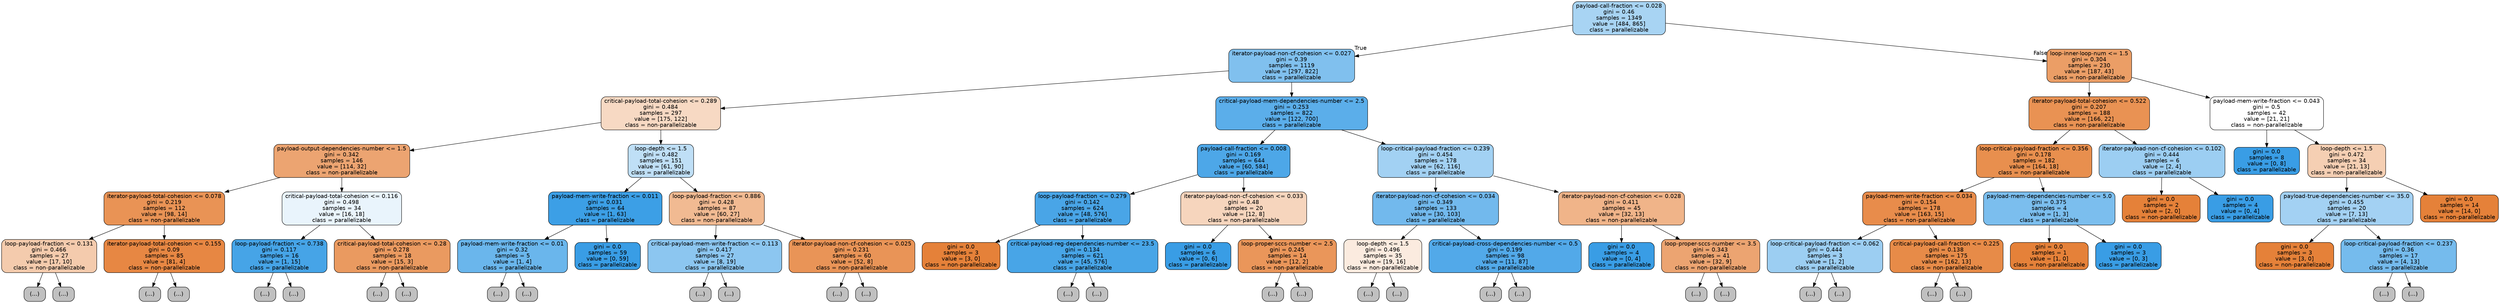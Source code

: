 digraph Tree {
node [shape=box, style="filled, rounded", color="black", fontname=helvetica] ;
edge [fontname=helvetica] ;
0 [label="payload-call-fraction <= 0.028\ngini = 0.46\nsamples = 1349\nvalue = [484, 865]\nclass = parallelizable", fillcolor="#399de570"] ;
1 [label="iterator-payload-non-cf-cohesion <= 0.027\ngini = 0.39\nsamples = 1119\nvalue = [297, 822]\nclass = parallelizable", fillcolor="#399de5a3"] ;
0 -> 1 [labeldistance=2.5, labelangle=45, headlabel="True"] ;
2 [label="critical-payload-total-cohesion <= 0.289\ngini = 0.484\nsamples = 297\nvalue = [175, 122]\nclass = non-parallelizable", fillcolor="#e581394d"] ;
1 -> 2 ;
3 [label="payload-output-dependencies-number <= 1.5\ngini = 0.342\nsamples = 146\nvalue = [114, 32]\nclass = non-parallelizable", fillcolor="#e58139b7"] ;
2 -> 3 ;
4 [label="iterator-payload-total-cohesion <= 0.078\ngini = 0.219\nsamples = 112\nvalue = [98, 14]\nclass = non-parallelizable", fillcolor="#e58139db"] ;
3 -> 4 ;
5 [label="loop-payload-fraction <= 0.131\ngini = 0.466\nsamples = 27\nvalue = [17, 10]\nclass = non-parallelizable", fillcolor="#e5813969"] ;
4 -> 5 ;
6 [label="(...)", fillcolor="#C0C0C0"] ;
5 -> 6 ;
13 [label="(...)", fillcolor="#C0C0C0"] ;
5 -> 13 ;
18 [label="iterator-payload-total-cohesion <= 0.155\ngini = 0.09\nsamples = 85\nvalue = [81, 4]\nclass = non-parallelizable", fillcolor="#e58139f2"] ;
4 -> 18 ;
19 [label="(...)", fillcolor="#C0C0C0"] ;
18 -> 19 ;
24 [label="(...)", fillcolor="#C0C0C0"] ;
18 -> 24 ;
29 [label="critical-payload-total-cohesion <= 0.116\ngini = 0.498\nsamples = 34\nvalue = [16, 18]\nclass = parallelizable", fillcolor="#399de51c"] ;
3 -> 29 ;
30 [label="loop-payload-fraction <= 0.738\ngini = 0.117\nsamples = 16\nvalue = [1, 15]\nclass = parallelizable", fillcolor="#399de5ee"] ;
29 -> 30 ;
31 [label="(...)", fillcolor="#C0C0C0"] ;
30 -> 31 ;
32 [label="(...)", fillcolor="#C0C0C0"] ;
30 -> 32 ;
33 [label="critical-payload-total-cohesion <= 0.28\ngini = 0.278\nsamples = 18\nvalue = [15, 3]\nclass = non-parallelizable", fillcolor="#e58139cc"] ;
29 -> 33 ;
34 [label="(...)", fillcolor="#C0C0C0"] ;
33 -> 34 ;
37 [label="(...)", fillcolor="#C0C0C0"] ;
33 -> 37 ;
40 [label="loop-depth <= 1.5\ngini = 0.482\nsamples = 151\nvalue = [61, 90]\nclass = parallelizable", fillcolor="#399de552"] ;
2 -> 40 ;
41 [label="payload-mem-write-fraction <= 0.011\ngini = 0.031\nsamples = 64\nvalue = [1, 63]\nclass = parallelizable", fillcolor="#399de5fb"] ;
40 -> 41 ;
42 [label="payload-mem-write-fraction <= 0.01\ngini = 0.32\nsamples = 5\nvalue = [1, 4]\nclass = parallelizable", fillcolor="#399de5bf"] ;
41 -> 42 ;
43 [label="(...)", fillcolor="#C0C0C0"] ;
42 -> 43 ;
44 [label="(...)", fillcolor="#C0C0C0"] ;
42 -> 44 ;
45 [label="gini = 0.0\nsamples = 59\nvalue = [0, 59]\nclass = parallelizable", fillcolor="#399de5ff"] ;
41 -> 45 ;
46 [label="loop-payload-fraction <= 0.886\ngini = 0.428\nsamples = 87\nvalue = [60, 27]\nclass = non-parallelizable", fillcolor="#e581398c"] ;
40 -> 46 ;
47 [label="critical-payload-mem-write-fraction <= 0.113\ngini = 0.417\nsamples = 27\nvalue = [8, 19]\nclass = parallelizable", fillcolor="#399de594"] ;
46 -> 47 ;
48 [label="(...)", fillcolor="#C0C0C0"] ;
47 -> 48 ;
59 [label="(...)", fillcolor="#C0C0C0"] ;
47 -> 59 ;
60 [label="iterator-payload-non-cf-cohesion <= 0.025\ngini = 0.231\nsamples = 60\nvalue = [52, 8]\nclass = non-parallelizable", fillcolor="#e58139d8"] ;
46 -> 60 ;
61 [label="(...)", fillcolor="#C0C0C0"] ;
60 -> 61 ;
72 [label="(...)", fillcolor="#C0C0C0"] ;
60 -> 72 ;
75 [label="critical-payload-mem-dependencies-number <= 2.5\ngini = 0.253\nsamples = 822\nvalue = [122, 700]\nclass = parallelizable", fillcolor="#399de5d3"] ;
1 -> 75 ;
76 [label="payload-call-fraction <= 0.008\ngini = 0.169\nsamples = 644\nvalue = [60, 584]\nclass = parallelizable", fillcolor="#399de5e5"] ;
75 -> 76 ;
77 [label="loop-payload-fraction <= 0.279\ngini = 0.142\nsamples = 624\nvalue = [48, 576]\nclass = parallelizable", fillcolor="#399de5ea"] ;
76 -> 77 ;
78 [label="gini = 0.0\nsamples = 3\nvalue = [3, 0]\nclass = non-parallelizable", fillcolor="#e58139ff"] ;
77 -> 78 ;
79 [label="critical-payload-reg-dependencies-number <= 23.5\ngini = 0.134\nsamples = 621\nvalue = [45, 576]\nclass = parallelizable", fillcolor="#399de5eb"] ;
77 -> 79 ;
80 [label="(...)", fillcolor="#C0C0C0"] ;
79 -> 80 ;
173 [label="(...)", fillcolor="#C0C0C0"] ;
79 -> 173 ;
174 [label="iterator-payload-non-cf-cohesion <= 0.033\ngini = 0.48\nsamples = 20\nvalue = [12, 8]\nclass = non-parallelizable", fillcolor="#e5813955"] ;
76 -> 174 ;
175 [label="gini = 0.0\nsamples = 6\nvalue = [0, 6]\nclass = parallelizable", fillcolor="#399de5ff"] ;
174 -> 175 ;
176 [label="loop-proper-sccs-number <= 2.5\ngini = 0.245\nsamples = 14\nvalue = [12, 2]\nclass = non-parallelizable", fillcolor="#e58139d4"] ;
174 -> 176 ;
177 [label="(...)", fillcolor="#C0C0C0"] ;
176 -> 177 ;
180 [label="(...)", fillcolor="#C0C0C0"] ;
176 -> 180 ;
181 [label="loop-critical-payload-fraction <= 0.239\ngini = 0.454\nsamples = 178\nvalue = [62, 116]\nclass = parallelizable", fillcolor="#399de577"] ;
75 -> 181 ;
182 [label="iterator-payload-non-cf-cohesion <= 0.034\ngini = 0.349\nsamples = 133\nvalue = [30, 103]\nclass = parallelizable", fillcolor="#399de5b5"] ;
181 -> 182 ;
183 [label="loop-depth <= 1.5\ngini = 0.496\nsamples = 35\nvalue = [19, 16]\nclass = non-parallelizable", fillcolor="#e5813928"] ;
182 -> 183 ;
184 [label="(...)", fillcolor="#C0C0C0"] ;
183 -> 184 ;
187 [label="(...)", fillcolor="#C0C0C0"] ;
183 -> 187 ;
196 [label="critical-payload-cross-dependencies-number <= 0.5\ngini = 0.199\nsamples = 98\nvalue = [11, 87]\nclass = parallelizable", fillcolor="#399de5df"] ;
182 -> 196 ;
197 [label="(...)", fillcolor="#C0C0C0"] ;
196 -> 197 ;
210 [label="(...)", fillcolor="#C0C0C0"] ;
196 -> 210 ;
213 [label="iterator-payload-non-cf-cohesion <= 0.028\ngini = 0.411\nsamples = 45\nvalue = [32, 13]\nclass = non-parallelizable", fillcolor="#e5813997"] ;
181 -> 213 ;
214 [label="gini = 0.0\nsamples = 4\nvalue = [0, 4]\nclass = parallelizable", fillcolor="#399de5ff"] ;
213 -> 214 ;
215 [label="loop-proper-sccs-number <= 3.5\ngini = 0.343\nsamples = 41\nvalue = [32, 9]\nclass = non-parallelizable", fillcolor="#e58139b7"] ;
213 -> 215 ;
216 [label="(...)", fillcolor="#C0C0C0"] ;
215 -> 216 ;
229 [label="(...)", fillcolor="#C0C0C0"] ;
215 -> 229 ;
232 [label="loop-inner-loop-num <= 1.5\ngini = 0.304\nsamples = 230\nvalue = [187, 43]\nclass = non-parallelizable", fillcolor="#e58139c4"] ;
0 -> 232 [labeldistance=2.5, labelangle=-45, headlabel="False"] ;
233 [label="iterator-payload-total-cohesion <= 0.522\ngini = 0.207\nsamples = 188\nvalue = [166, 22]\nclass = non-parallelizable", fillcolor="#e58139dd"] ;
232 -> 233 ;
234 [label="loop-critical-payload-fraction <= 0.356\ngini = 0.178\nsamples = 182\nvalue = [164, 18]\nclass = non-parallelizable", fillcolor="#e58139e3"] ;
233 -> 234 ;
235 [label="payload-mem-write-fraction <= 0.034\ngini = 0.154\nsamples = 178\nvalue = [163, 15]\nclass = non-parallelizable", fillcolor="#e58139e8"] ;
234 -> 235 ;
236 [label="loop-critical-payload-fraction <= 0.062\ngini = 0.444\nsamples = 3\nvalue = [1, 2]\nclass = parallelizable", fillcolor="#399de57f"] ;
235 -> 236 ;
237 [label="(...)", fillcolor="#C0C0C0"] ;
236 -> 237 ;
238 [label="(...)", fillcolor="#C0C0C0"] ;
236 -> 238 ;
239 [label="critical-payload-call-fraction <= 0.225\ngini = 0.138\nsamples = 175\nvalue = [162, 13]\nclass = non-parallelizable", fillcolor="#e58139eb"] ;
235 -> 239 ;
240 [label="(...)", fillcolor="#C0C0C0"] ;
239 -> 240 ;
263 [label="(...)", fillcolor="#C0C0C0"] ;
239 -> 263 ;
264 [label="payload-mem-dependencies-number <= 5.0\ngini = 0.375\nsamples = 4\nvalue = [1, 3]\nclass = parallelizable", fillcolor="#399de5aa"] ;
234 -> 264 ;
265 [label="gini = 0.0\nsamples = 1\nvalue = [1, 0]\nclass = non-parallelizable", fillcolor="#e58139ff"] ;
264 -> 265 ;
266 [label="gini = 0.0\nsamples = 3\nvalue = [0, 3]\nclass = parallelizable", fillcolor="#399de5ff"] ;
264 -> 266 ;
267 [label="iterator-payload-non-cf-cohesion <= 0.102\ngini = 0.444\nsamples = 6\nvalue = [2, 4]\nclass = parallelizable", fillcolor="#399de57f"] ;
233 -> 267 ;
268 [label="gini = 0.0\nsamples = 2\nvalue = [2, 0]\nclass = non-parallelizable", fillcolor="#e58139ff"] ;
267 -> 268 ;
269 [label="gini = 0.0\nsamples = 4\nvalue = [0, 4]\nclass = parallelizable", fillcolor="#399de5ff"] ;
267 -> 269 ;
270 [label="payload-mem-write-fraction <= 0.043\ngini = 0.5\nsamples = 42\nvalue = [21, 21]\nclass = non-parallelizable", fillcolor="#e5813900"] ;
232 -> 270 ;
271 [label="gini = 0.0\nsamples = 8\nvalue = [0, 8]\nclass = parallelizable", fillcolor="#399de5ff"] ;
270 -> 271 ;
272 [label="loop-depth <= 1.5\ngini = 0.472\nsamples = 34\nvalue = [21, 13]\nclass = non-parallelizable", fillcolor="#e5813961"] ;
270 -> 272 ;
273 [label="payload-true-dependencies-number <= 35.0\ngini = 0.455\nsamples = 20\nvalue = [7, 13]\nclass = parallelizable", fillcolor="#399de576"] ;
272 -> 273 ;
274 [label="gini = 0.0\nsamples = 3\nvalue = [3, 0]\nclass = non-parallelizable", fillcolor="#e58139ff"] ;
273 -> 274 ;
275 [label="loop-critical-payload-fraction <= 0.237\ngini = 0.36\nsamples = 17\nvalue = [4, 13]\nclass = parallelizable", fillcolor="#399de5b1"] ;
273 -> 275 ;
276 [label="(...)", fillcolor="#C0C0C0"] ;
275 -> 276 ;
283 [label="(...)", fillcolor="#C0C0C0"] ;
275 -> 283 ;
286 [label="gini = 0.0\nsamples = 14\nvalue = [14, 0]\nclass = non-parallelizable", fillcolor="#e58139ff"] ;
272 -> 286 ;
}